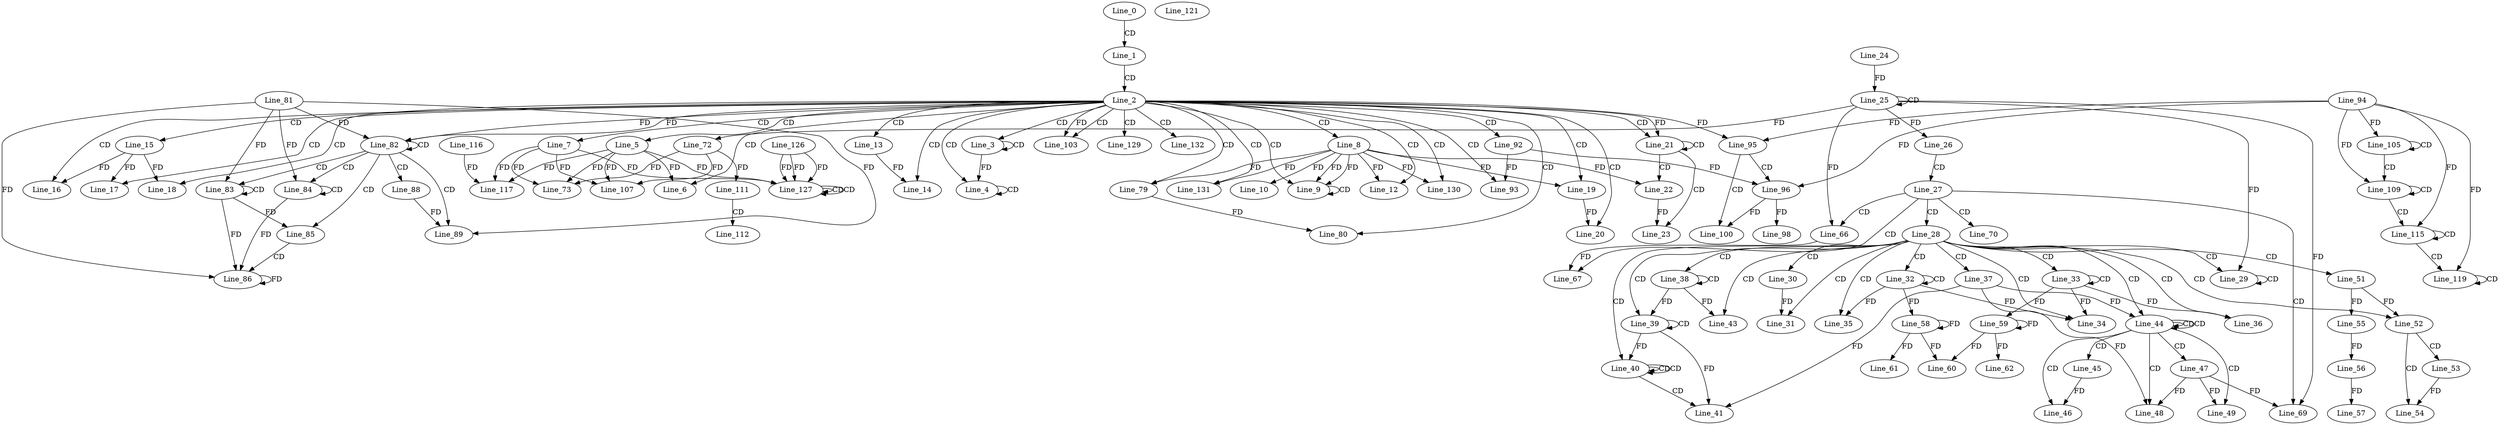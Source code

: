 digraph G {
  Line_0;
  Line_1;
  Line_2;
  Line_3;
  Line_3;
  Line_3;
  Line_4;
  Line_4;
  Line_4;
  Line_5;
  Line_6;
  Line_7;
  Line_8;
  Line_9;
  Line_9;
  Line_10;
  Line_12;
  Line_13;
  Line_14;
  Line_15;
  Line_16;
  Line_17;
  Line_18;
  Line_19;
  Line_19;
  Line_20;
  Line_21;
  Line_21;
  Line_21;
  Line_22;
  Line_22;
  Line_23;
  Line_25;
  Line_25;
  Line_24;
  Line_26;
  Line_27;
  Line_28;
  Line_29;
  Line_29;
  Line_30;
  Line_31;
  Line_32;
  Line_32;
  Line_33;
  Line_33;
  Line_34;
  Line_34;
  Line_35;
  Line_36;
  Line_37;
  Line_38;
  Line_38;
  Line_39;
  Line_39;
  Line_40;
  Line_40;
  Line_41;
  Line_41;
  Line_41;
  Line_43;
  Line_44;
  Line_44;
  Line_44;
  Line_45;
  Line_46;
  Line_47;
  Line_48;
  Line_49;
  Line_51;
  Line_52;
  Line_52;
  Line_52;
  Line_53;
  Line_54;
  Line_55;
  Line_55;
  Line_56;
  Line_56;
  Line_57;
  Line_58;
  Line_58;
  Line_59;
  Line_59;
  Line_60;
  Line_60;
  Line_61;
  Line_62;
  Line_66;
  Line_66;
  Line_67;
  Line_69;
  Line_69;
  Line_70;
  Line_72;
  Line_72;
  Line_73;
  Line_73;
  Line_73;
  Line_73;
  Line_79;
  Line_79;
  Line_80;
  Line_82;
  Line_82;
  Line_81;
  Line_82;
  Line_83;
  Line_83;
  Line_83;
  Line_84;
  Line_84;
  Line_85;
  Line_86;
  Line_86;
  Line_86;
  Line_88;
  Line_89;
  Line_89;
  Line_89;
  Line_92;
  Line_93;
  Line_95;
  Line_94;
  Line_95;
  Line_95;
  Line_96;
  Line_96;
  Line_96;
  Line_98;
  Line_100;
  Line_103;
  Line_103;
  Line_105;
  Line_105;
  Line_105;
  Line_107;
  Line_107;
  Line_107;
  Line_109;
  Line_109;
  Line_109;
  Line_111;
  Line_112;
  Line_112;
  Line_112;
  Line_112;
  Line_115;
  Line_115;
  Line_115;
  Line_116;
  Line_117;
  Line_117;
  Line_117;
  Line_117;
  Line_119;
  Line_119;
  Line_119;
  Line_121;
  Line_121;
  Line_121;
  Line_121;
  Line_126;
  Line_127;
  Line_127;
  Line_127;
  Line_127;
  Line_127;
  Line_127;
  Line_129;
  Line_130;
  Line_131;
  Line_132;
  Line_0 -> Line_1 [ label="CD" ];
  Line_1 -> Line_2 [ label="CD" ];
  Line_2 -> Line_3 [ label="CD" ];
  Line_3 -> Line_3 [ label="CD" ];
  Line_2 -> Line_4 [ label="CD" ];
  Line_4 -> Line_4 [ label="CD" ];
  Line_3 -> Line_4 [ label="FD" ];
  Line_2 -> Line_5 [ label="CD" ];
  Line_2 -> Line_6 [ label="CD" ];
  Line_5 -> Line_6 [ label="FD" ];
  Line_2 -> Line_7 [ label="CD" ];
  Line_2 -> Line_8 [ label="CD" ];
  Line_2 -> Line_9 [ label="CD" ];
  Line_8 -> Line_9 [ label="FD" ];
  Line_9 -> Line_9 [ label="CD" ];
  Line_8 -> Line_9 [ label="FD" ];
  Line_8 -> Line_10 [ label="FD" ];
  Line_2 -> Line_12 [ label="CD" ];
  Line_8 -> Line_12 [ label="FD" ];
  Line_2 -> Line_13 [ label="CD" ];
  Line_2 -> Line_14 [ label="CD" ];
  Line_13 -> Line_14 [ label="FD" ];
  Line_2 -> Line_15 [ label="CD" ];
  Line_2 -> Line_16 [ label="CD" ];
  Line_15 -> Line_16 [ label="FD" ];
  Line_2 -> Line_17 [ label="CD" ];
  Line_15 -> Line_17 [ label="FD" ];
  Line_2 -> Line_18 [ label="CD" ];
  Line_15 -> Line_18 [ label="FD" ];
  Line_2 -> Line_19 [ label="CD" ];
  Line_8 -> Line_19 [ label="FD" ];
  Line_2 -> Line_20 [ label="CD" ];
  Line_19 -> Line_20 [ label="FD" ];
  Line_2 -> Line_21 [ label="CD" ];
  Line_21 -> Line_21 [ label="CD" ];
  Line_2 -> Line_21 [ label="FD" ];
  Line_21 -> Line_22 [ label="CD" ];
  Line_8 -> Line_22 [ label="FD" ];
  Line_21 -> Line_23 [ label="CD" ];
  Line_22 -> Line_23 [ label="FD" ];
  Line_25 -> Line_25 [ label="CD" ];
  Line_24 -> Line_25 [ label="FD" ];
  Line_25 -> Line_26 [ label="FD" ];
  Line_26 -> Line_27 [ label="CD" ];
  Line_27 -> Line_28 [ label="CD" ];
  Line_28 -> Line_29 [ label="CD" ];
  Line_29 -> Line_29 [ label="CD" ];
  Line_25 -> Line_29 [ label="FD" ];
  Line_28 -> Line_30 [ label="CD" ];
  Line_28 -> Line_31 [ label="CD" ];
  Line_30 -> Line_31 [ label="FD" ];
  Line_28 -> Line_32 [ label="CD" ];
  Line_32 -> Line_32 [ label="CD" ];
  Line_28 -> Line_33 [ label="CD" ];
  Line_33 -> Line_33 [ label="CD" ];
  Line_28 -> Line_34 [ label="CD" ];
  Line_33 -> Line_34 [ label="FD" ];
  Line_32 -> Line_34 [ label="FD" ];
  Line_28 -> Line_35 [ label="CD" ];
  Line_32 -> Line_35 [ label="FD" ];
  Line_28 -> Line_36 [ label="CD" ];
  Line_33 -> Line_36 [ label="FD" ];
  Line_28 -> Line_37 [ label="CD" ];
  Line_28 -> Line_38 [ label="CD" ];
  Line_38 -> Line_38 [ label="CD" ];
  Line_28 -> Line_39 [ label="CD" ];
  Line_39 -> Line_39 [ label="CD" ];
  Line_38 -> Line_39 [ label="FD" ];
  Line_28 -> Line_40 [ label="CD" ];
  Line_40 -> Line_40 [ label="CD" ];
  Line_40 -> Line_40 [ label="CD" ];
  Line_39 -> Line_40 [ label="FD" ];
  Line_40 -> Line_41 [ label="CD" ];
  Line_37 -> Line_41 [ label="FD" ];
  Line_39 -> Line_41 [ label="FD" ];
  Line_28 -> Line_43 [ label="CD" ];
  Line_38 -> Line_43 [ label="FD" ];
  Line_28 -> Line_44 [ label="CD" ];
  Line_44 -> Line_44 [ label="CD" ];
  Line_44 -> Line_44 [ label="CD" ];
  Line_37 -> Line_44 [ label="FD" ];
  Line_44 -> Line_45 [ label="CD" ];
  Line_44 -> Line_46 [ label="CD" ];
  Line_45 -> Line_46 [ label="FD" ];
  Line_44 -> Line_47 [ label="CD" ];
  Line_44 -> Line_48 [ label="CD" ];
  Line_47 -> Line_48 [ label="FD" ];
  Line_37 -> Line_48 [ label="FD" ];
  Line_44 -> Line_49 [ label="CD" ];
  Line_47 -> Line_49 [ label="FD" ];
  Line_28 -> Line_51 [ label="CD" ];
  Line_28 -> Line_52 [ label="CD" ];
  Line_51 -> Line_52 [ label="FD" ];
  Line_52 -> Line_53 [ label="CD" ];
  Line_52 -> Line_54 [ label="CD" ];
  Line_53 -> Line_54 [ label="FD" ];
  Line_51 -> Line_55 [ label="FD" ];
  Line_55 -> Line_56 [ label="FD" ];
  Line_56 -> Line_57 [ label="FD" ];
  Line_32 -> Line_58 [ label="FD" ];
  Line_58 -> Line_58 [ label="FD" ];
  Line_33 -> Line_59 [ label="FD" ];
  Line_59 -> Line_59 [ label="FD" ];
  Line_59 -> Line_60 [ label="FD" ];
  Line_58 -> Line_60 [ label="FD" ];
  Line_58 -> Line_61 [ label="FD" ];
  Line_59 -> Line_62 [ label="FD" ];
  Line_27 -> Line_66 [ label="CD" ];
  Line_25 -> Line_66 [ label="FD" ];
  Line_27 -> Line_67 [ label="CD" ];
  Line_66 -> Line_67 [ label="FD" ];
  Line_27 -> Line_69 [ label="CD" ];
  Line_47 -> Line_69 [ label="FD" ];
  Line_25 -> Line_69 [ label="FD" ];
  Line_27 -> Line_70 [ label="CD" ];
  Line_25 -> Line_72 [ label="FD" ];
  Line_72 -> Line_73 [ label="FD" ];
  Line_5 -> Line_73 [ label="FD" ];
  Line_7 -> Line_73 [ label="FD" ];
  Line_2 -> Line_79 [ label="CD" ];
  Line_8 -> Line_79 [ label="FD" ];
  Line_2 -> Line_80 [ label="CD" ];
  Line_79 -> Line_80 [ label="FD" ];
  Line_2 -> Line_82 [ label="FD" ];
  Line_82 -> Line_82 [ label="CD" ];
  Line_2 -> Line_82 [ label="FD" ];
  Line_81 -> Line_82 [ label="FD" ];
  Line_82 -> Line_83 [ label="CD" ];
  Line_83 -> Line_83 [ label="CD" ];
  Line_81 -> Line_83 [ label="FD" ];
  Line_82 -> Line_84 [ label="CD" ];
  Line_84 -> Line_84 [ label="CD" ];
  Line_81 -> Line_84 [ label="FD" ];
  Line_82 -> Line_85 [ label="CD" ];
  Line_83 -> Line_85 [ label="FD" ];
  Line_85 -> Line_86 [ label="CD" ];
  Line_84 -> Line_86 [ label="FD" ];
  Line_86 -> Line_86 [ label="FD" ];
  Line_83 -> Line_86 [ label="FD" ];
  Line_81 -> Line_86 [ label="FD" ];
  Line_82 -> Line_88 [ label="CD" ];
  Line_82 -> Line_89 [ label="CD" ];
  Line_88 -> Line_89 [ label="FD" ];
  Line_81 -> Line_89 [ label="FD" ];
  Line_2 -> Line_92 [ label="CD" ];
  Line_2 -> Line_93 [ label="CD" ];
  Line_92 -> Line_93 [ label="FD" ];
  Line_2 -> Line_95 [ label="FD" ];
  Line_94 -> Line_95 [ label="FD" ];
  Line_95 -> Line_96 [ label="CD" ];
  Line_92 -> Line_96 [ label="FD" ];
  Line_94 -> Line_96 [ label="FD" ];
  Line_96 -> Line_98 [ label="FD" ];
  Line_95 -> Line_100 [ label="CD" ];
  Line_96 -> Line_100 [ label="FD" ];
  Line_2 -> Line_103 [ label="CD" ];
  Line_2 -> Line_103 [ label="FD" ];
  Line_105 -> Line_105 [ label="CD" ];
  Line_94 -> Line_105 [ label="FD" ];
  Line_72 -> Line_107 [ label="FD" ];
  Line_5 -> Line_107 [ label="FD" ];
  Line_7 -> Line_107 [ label="FD" ];
  Line_105 -> Line_109 [ label="CD" ];
  Line_109 -> Line_109 [ label="CD" ];
  Line_94 -> Line_109 [ label="FD" ];
  Line_72 -> Line_111 [ label="FD" ];
  Line_111 -> Line_112 [ label="CD" ];
  Line_109 -> Line_115 [ label="CD" ];
  Line_115 -> Line_115 [ label="CD" ];
  Line_94 -> Line_115 [ label="FD" ];
  Line_116 -> Line_117 [ label="FD" ];
  Line_5 -> Line_117 [ label="FD" ];
  Line_7 -> Line_117 [ label="FD" ];
  Line_115 -> Line_119 [ label="CD" ];
  Line_119 -> Line_119 [ label="CD" ];
  Line_94 -> Line_119 [ label="FD" ];
  Line_126 -> Line_127 [ label="FD" ];
  Line_127 -> Line_127 [ label="CD" ];
  Line_126 -> Line_127 [ label="FD" ];
  Line_127 -> Line_127 [ label="CD" ];
  Line_126 -> Line_127 [ label="FD" ];
  Line_5 -> Line_127 [ label="FD" ];
  Line_7 -> Line_127 [ label="FD" ];
  Line_2 -> Line_129 [ label="CD" ];
  Line_2 -> Line_130 [ label="CD" ];
  Line_8 -> Line_130 [ label="FD" ];
  Line_2 -> Line_131 [ label="CD" ];
  Line_8 -> Line_131 [ label="FD" ];
  Line_2 -> Line_132 [ label="CD" ];
}
